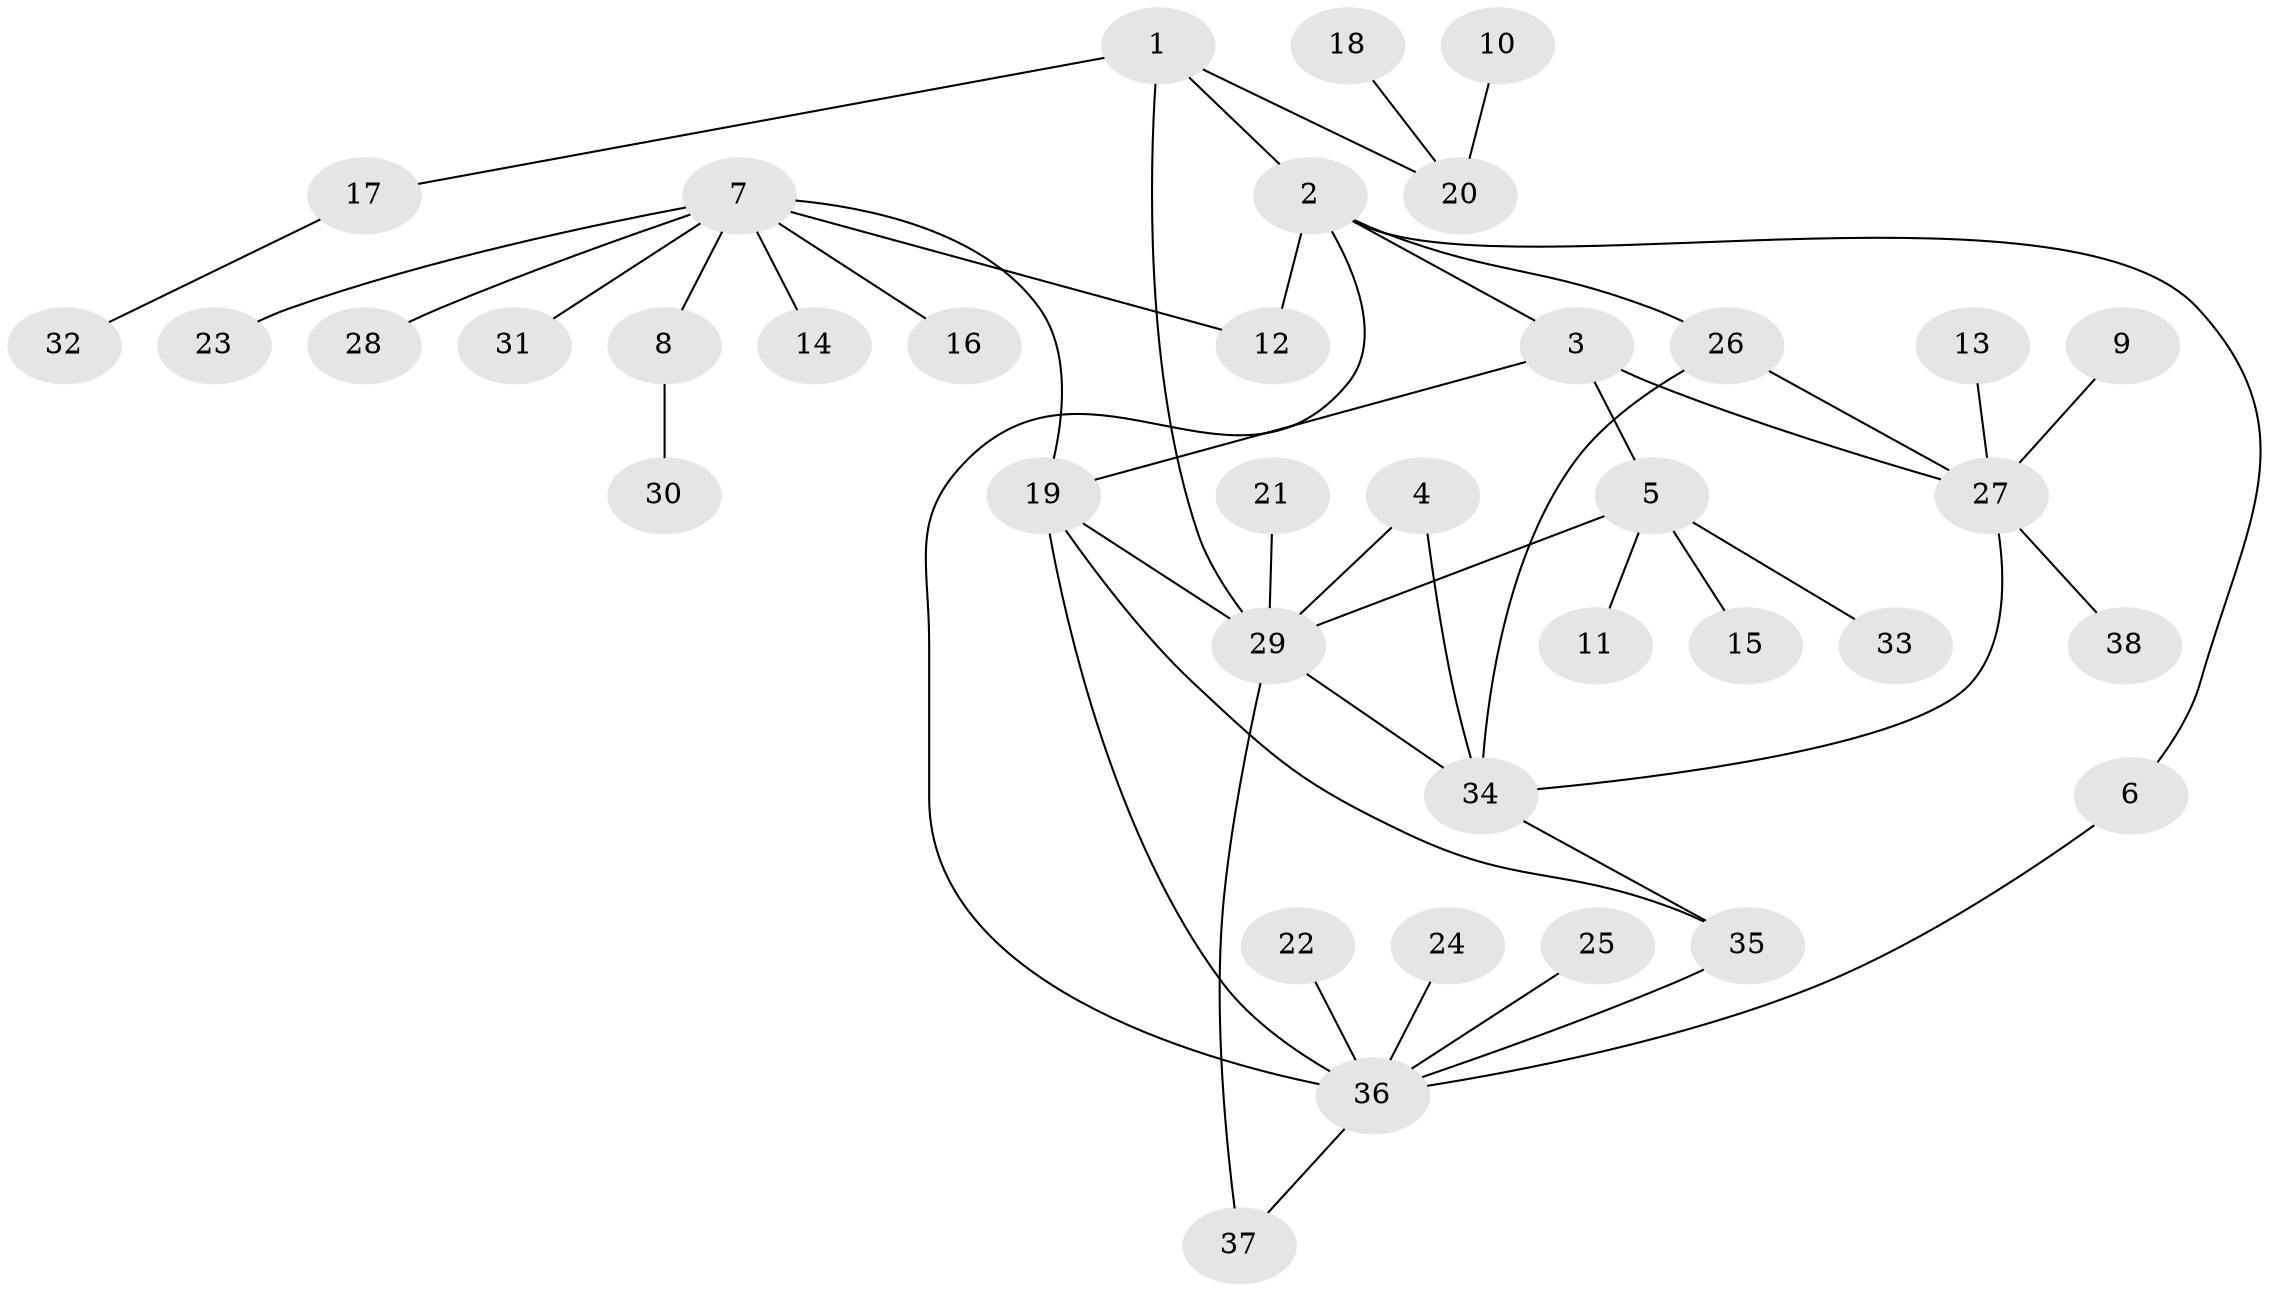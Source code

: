 // original degree distribution, {7: 0.047619047619047616, 4: 0.09523809523809523, 6: 0.015873015873015872, 3: 0.031746031746031744, 10: 0.031746031746031744, 5: 0.031746031746031744, 2: 0.19047619047619047, 1: 0.5396825396825397, 9: 0.015873015873015872}
// Generated by graph-tools (version 1.1) at 2025/37/03/04/25 23:37:49]
// undirected, 38 vertices, 49 edges
graph export_dot {
  node [color=gray90,style=filled];
  1;
  2;
  3;
  4;
  5;
  6;
  7;
  8;
  9;
  10;
  11;
  12;
  13;
  14;
  15;
  16;
  17;
  18;
  19;
  20;
  21;
  22;
  23;
  24;
  25;
  26;
  27;
  28;
  29;
  30;
  31;
  32;
  33;
  34;
  35;
  36;
  37;
  38;
  1 -- 2 [weight=1.0];
  1 -- 17 [weight=1.0];
  1 -- 20 [weight=1.0];
  1 -- 29 [weight=2.0];
  2 -- 3 [weight=1.0];
  2 -- 6 [weight=1.0];
  2 -- 12 [weight=2.0];
  2 -- 26 [weight=1.0];
  2 -- 36 [weight=1.0];
  3 -- 5 [weight=2.0];
  3 -- 19 [weight=1.0];
  3 -- 27 [weight=1.0];
  4 -- 29 [weight=1.0];
  4 -- 34 [weight=1.0];
  5 -- 11 [weight=1.0];
  5 -- 15 [weight=1.0];
  5 -- 29 [weight=1.0];
  5 -- 33 [weight=1.0];
  6 -- 36 [weight=1.0];
  7 -- 8 [weight=1.0];
  7 -- 12 [weight=1.0];
  7 -- 14 [weight=1.0];
  7 -- 16 [weight=1.0];
  7 -- 19 [weight=1.0];
  7 -- 23 [weight=1.0];
  7 -- 28 [weight=1.0];
  7 -- 31 [weight=1.0];
  8 -- 30 [weight=1.0];
  9 -- 27 [weight=1.0];
  10 -- 20 [weight=1.0];
  13 -- 27 [weight=1.0];
  17 -- 32 [weight=1.0];
  18 -- 20 [weight=1.0];
  19 -- 29 [weight=1.0];
  19 -- 35 [weight=1.0];
  19 -- 36 [weight=1.0];
  21 -- 29 [weight=1.0];
  22 -- 36 [weight=1.0];
  24 -- 36 [weight=1.0];
  25 -- 36 [weight=1.0];
  26 -- 27 [weight=1.0];
  26 -- 34 [weight=1.0];
  27 -- 34 [weight=1.0];
  27 -- 38 [weight=1.0];
  29 -- 34 [weight=1.0];
  29 -- 37 [weight=1.0];
  34 -- 35 [weight=1.0];
  35 -- 36 [weight=1.0];
  36 -- 37 [weight=1.0];
}
